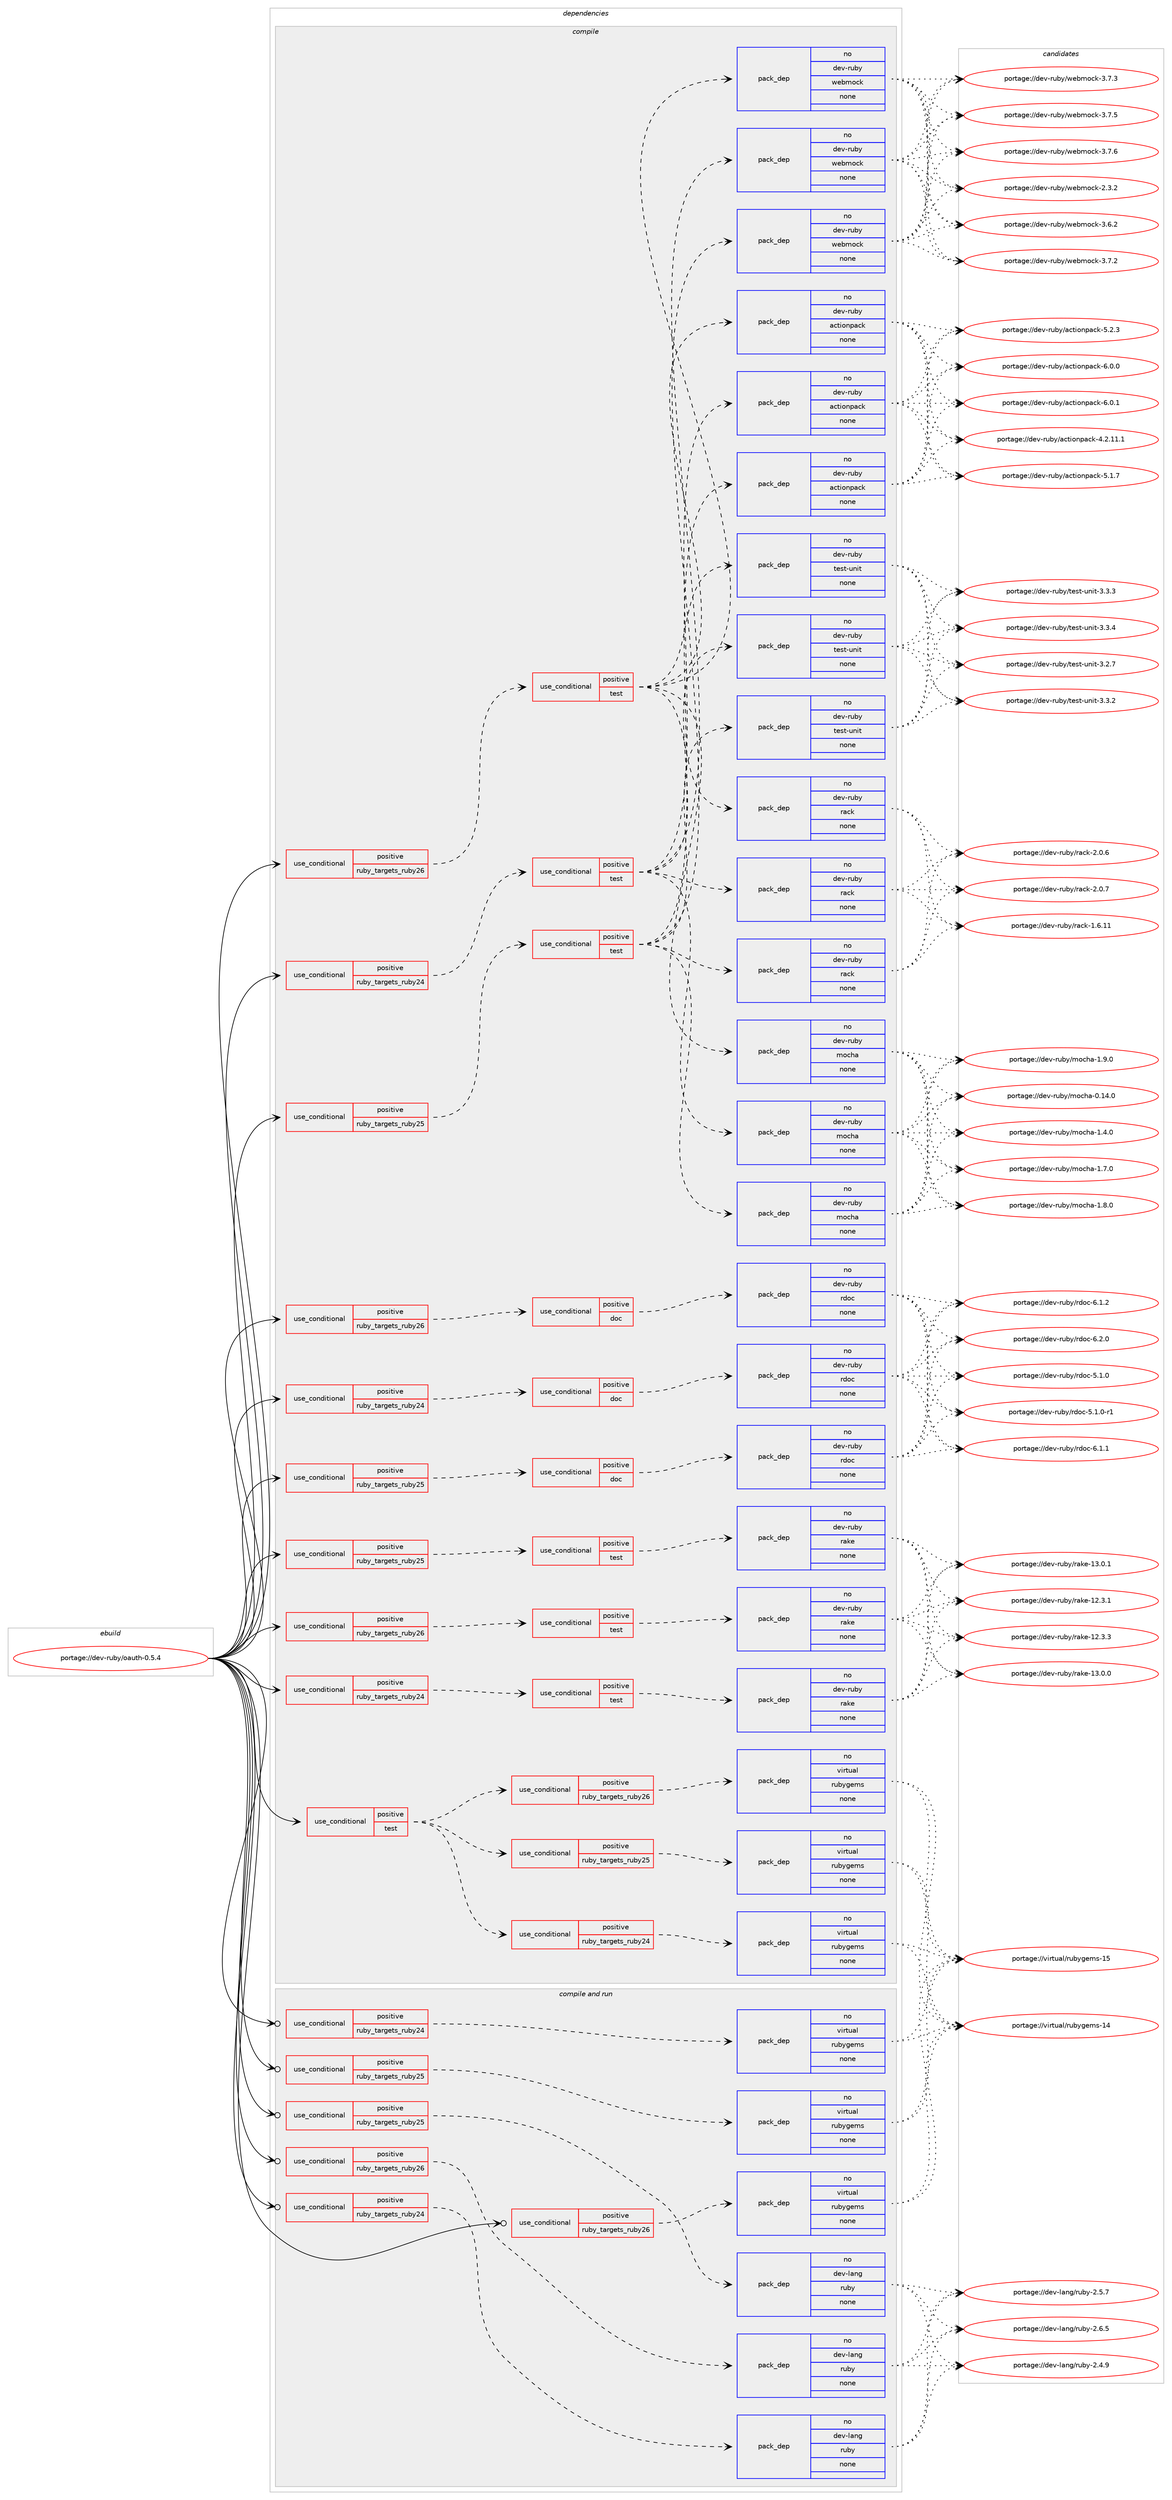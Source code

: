 digraph prolog {

# *************
# Graph options
# *************

newrank=true;
concentrate=true;
compound=true;
graph [rankdir=LR,fontname=Helvetica,fontsize=10,ranksep=1.5];#, ranksep=2.5, nodesep=0.2];
edge  [arrowhead=vee];
node  [fontname=Helvetica,fontsize=10];

# **********
# The ebuild
# **********

subgraph cluster_leftcol {
color=gray;
rank=same;
label=<<i>ebuild</i>>;
id [label="portage://dev-ruby/oauth-0.5.4", color=red, width=4, href="../dev-ruby/oauth-0.5.4.svg"];
}

# ****************
# The dependencies
# ****************

subgraph cluster_midcol {
color=gray;
label=<<i>dependencies</i>>;
subgraph cluster_compile {
fillcolor="#eeeeee";
style=filled;
label=<<i>compile</i>>;
subgraph cond57970 {
dependency232049 [label=<<TABLE BORDER="0" CELLBORDER="1" CELLSPACING="0" CELLPADDING="4"><TR><TD ROWSPAN="3" CELLPADDING="10">use_conditional</TD></TR><TR><TD>positive</TD></TR><TR><TD>ruby_targets_ruby24</TD></TR></TABLE>>, shape=none, color=red];
subgraph cond57971 {
dependency232050 [label=<<TABLE BORDER="0" CELLBORDER="1" CELLSPACING="0" CELLPADDING="4"><TR><TD ROWSPAN="3" CELLPADDING="10">use_conditional</TD></TR><TR><TD>positive</TD></TR><TR><TD>doc</TD></TR></TABLE>>, shape=none, color=red];
subgraph pack170543 {
dependency232051 [label=<<TABLE BORDER="0" CELLBORDER="1" CELLSPACING="0" CELLPADDING="4" WIDTH="220"><TR><TD ROWSPAN="6" CELLPADDING="30">pack_dep</TD></TR><TR><TD WIDTH="110">no</TD></TR><TR><TD>dev-ruby</TD></TR><TR><TD>rdoc</TD></TR><TR><TD>none</TD></TR><TR><TD></TD></TR></TABLE>>, shape=none, color=blue];
}
dependency232050:e -> dependency232051:w [weight=20,style="dashed",arrowhead="vee"];
}
dependency232049:e -> dependency232050:w [weight=20,style="dashed",arrowhead="vee"];
}
id:e -> dependency232049:w [weight=20,style="solid",arrowhead="vee"];
subgraph cond57972 {
dependency232052 [label=<<TABLE BORDER="0" CELLBORDER="1" CELLSPACING="0" CELLPADDING="4"><TR><TD ROWSPAN="3" CELLPADDING="10">use_conditional</TD></TR><TR><TD>positive</TD></TR><TR><TD>ruby_targets_ruby24</TD></TR></TABLE>>, shape=none, color=red];
subgraph cond57973 {
dependency232053 [label=<<TABLE BORDER="0" CELLBORDER="1" CELLSPACING="0" CELLPADDING="4"><TR><TD ROWSPAN="3" CELLPADDING="10">use_conditional</TD></TR><TR><TD>positive</TD></TR><TR><TD>test</TD></TR></TABLE>>, shape=none, color=red];
subgraph pack170544 {
dependency232054 [label=<<TABLE BORDER="0" CELLBORDER="1" CELLSPACING="0" CELLPADDING="4" WIDTH="220"><TR><TD ROWSPAN="6" CELLPADDING="30">pack_dep</TD></TR><TR><TD WIDTH="110">no</TD></TR><TR><TD>dev-ruby</TD></TR><TR><TD>rake</TD></TR><TR><TD>none</TD></TR><TR><TD></TD></TR></TABLE>>, shape=none, color=blue];
}
dependency232053:e -> dependency232054:w [weight=20,style="dashed",arrowhead="vee"];
}
dependency232052:e -> dependency232053:w [weight=20,style="dashed",arrowhead="vee"];
}
id:e -> dependency232052:w [weight=20,style="solid",arrowhead="vee"];
subgraph cond57974 {
dependency232055 [label=<<TABLE BORDER="0" CELLBORDER="1" CELLSPACING="0" CELLPADDING="4"><TR><TD ROWSPAN="3" CELLPADDING="10">use_conditional</TD></TR><TR><TD>positive</TD></TR><TR><TD>ruby_targets_ruby24</TD></TR></TABLE>>, shape=none, color=red];
subgraph cond57975 {
dependency232056 [label=<<TABLE BORDER="0" CELLBORDER="1" CELLSPACING="0" CELLPADDING="4"><TR><TD ROWSPAN="3" CELLPADDING="10">use_conditional</TD></TR><TR><TD>positive</TD></TR><TR><TD>test</TD></TR></TABLE>>, shape=none, color=red];
subgraph pack170545 {
dependency232057 [label=<<TABLE BORDER="0" CELLBORDER="1" CELLSPACING="0" CELLPADDING="4" WIDTH="220"><TR><TD ROWSPAN="6" CELLPADDING="30">pack_dep</TD></TR><TR><TD WIDTH="110">no</TD></TR><TR><TD>dev-ruby</TD></TR><TR><TD>test-unit</TD></TR><TR><TD>none</TD></TR><TR><TD></TD></TR></TABLE>>, shape=none, color=blue];
}
dependency232056:e -> dependency232057:w [weight=20,style="dashed",arrowhead="vee"];
subgraph pack170546 {
dependency232058 [label=<<TABLE BORDER="0" CELLBORDER="1" CELLSPACING="0" CELLPADDING="4" WIDTH="220"><TR><TD ROWSPAN="6" CELLPADDING="30">pack_dep</TD></TR><TR><TD WIDTH="110">no</TD></TR><TR><TD>dev-ruby</TD></TR><TR><TD>mocha</TD></TR><TR><TD>none</TD></TR><TR><TD></TD></TR></TABLE>>, shape=none, color=blue];
}
dependency232056:e -> dependency232058:w [weight=20,style="dashed",arrowhead="vee"];
subgraph pack170547 {
dependency232059 [label=<<TABLE BORDER="0" CELLBORDER="1" CELLSPACING="0" CELLPADDING="4" WIDTH="220"><TR><TD ROWSPAN="6" CELLPADDING="30">pack_dep</TD></TR><TR><TD WIDTH="110">no</TD></TR><TR><TD>dev-ruby</TD></TR><TR><TD>webmock</TD></TR><TR><TD>none</TD></TR><TR><TD></TD></TR></TABLE>>, shape=none, color=blue];
}
dependency232056:e -> dependency232059:w [weight=20,style="dashed",arrowhead="vee"];
subgraph pack170548 {
dependency232060 [label=<<TABLE BORDER="0" CELLBORDER="1" CELLSPACING="0" CELLPADDING="4" WIDTH="220"><TR><TD ROWSPAN="6" CELLPADDING="30">pack_dep</TD></TR><TR><TD WIDTH="110">no</TD></TR><TR><TD>dev-ruby</TD></TR><TR><TD>rack</TD></TR><TR><TD>none</TD></TR><TR><TD></TD></TR></TABLE>>, shape=none, color=blue];
}
dependency232056:e -> dependency232060:w [weight=20,style="dashed",arrowhead="vee"];
subgraph pack170549 {
dependency232061 [label=<<TABLE BORDER="0" CELLBORDER="1" CELLSPACING="0" CELLPADDING="4" WIDTH="220"><TR><TD ROWSPAN="6" CELLPADDING="30">pack_dep</TD></TR><TR><TD WIDTH="110">no</TD></TR><TR><TD>dev-ruby</TD></TR><TR><TD>actionpack</TD></TR><TR><TD>none</TD></TR><TR><TD></TD></TR></TABLE>>, shape=none, color=blue];
}
dependency232056:e -> dependency232061:w [weight=20,style="dashed",arrowhead="vee"];
}
dependency232055:e -> dependency232056:w [weight=20,style="dashed",arrowhead="vee"];
}
id:e -> dependency232055:w [weight=20,style="solid",arrowhead="vee"];
subgraph cond57976 {
dependency232062 [label=<<TABLE BORDER="0" CELLBORDER="1" CELLSPACING="0" CELLPADDING="4"><TR><TD ROWSPAN="3" CELLPADDING="10">use_conditional</TD></TR><TR><TD>positive</TD></TR><TR><TD>ruby_targets_ruby25</TD></TR></TABLE>>, shape=none, color=red];
subgraph cond57977 {
dependency232063 [label=<<TABLE BORDER="0" CELLBORDER="1" CELLSPACING="0" CELLPADDING="4"><TR><TD ROWSPAN="3" CELLPADDING="10">use_conditional</TD></TR><TR><TD>positive</TD></TR><TR><TD>doc</TD></TR></TABLE>>, shape=none, color=red];
subgraph pack170550 {
dependency232064 [label=<<TABLE BORDER="0" CELLBORDER="1" CELLSPACING="0" CELLPADDING="4" WIDTH="220"><TR><TD ROWSPAN="6" CELLPADDING="30">pack_dep</TD></TR><TR><TD WIDTH="110">no</TD></TR><TR><TD>dev-ruby</TD></TR><TR><TD>rdoc</TD></TR><TR><TD>none</TD></TR><TR><TD></TD></TR></TABLE>>, shape=none, color=blue];
}
dependency232063:e -> dependency232064:w [weight=20,style="dashed",arrowhead="vee"];
}
dependency232062:e -> dependency232063:w [weight=20,style="dashed",arrowhead="vee"];
}
id:e -> dependency232062:w [weight=20,style="solid",arrowhead="vee"];
subgraph cond57978 {
dependency232065 [label=<<TABLE BORDER="0" CELLBORDER="1" CELLSPACING="0" CELLPADDING="4"><TR><TD ROWSPAN="3" CELLPADDING="10">use_conditional</TD></TR><TR><TD>positive</TD></TR><TR><TD>ruby_targets_ruby25</TD></TR></TABLE>>, shape=none, color=red];
subgraph cond57979 {
dependency232066 [label=<<TABLE BORDER="0" CELLBORDER="1" CELLSPACING="0" CELLPADDING="4"><TR><TD ROWSPAN="3" CELLPADDING="10">use_conditional</TD></TR><TR><TD>positive</TD></TR><TR><TD>test</TD></TR></TABLE>>, shape=none, color=red];
subgraph pack170551 {
dependency232067 [label=<<TABLE BORDER="0" CELLBORDER="1" CELLSPACING="0" CELLPADDING="4" WIDTH="220"><TR><TD ROWSPAN="6" CELLPADDING="30">pack_dep</TD></TR><TR><TD WIDTH="110">no</TD></TR><TR><TD>dev-ruby</TD></TR><TR><TD>rake</TD></TR><TR><TD>none</TD></TR><TR><TD></TD></TR></TABLE>>, shape=none, color=blue];
}
dependency232066:e -> dependency232067:w [weight=20,style="dashed",arrowhead="vee"];
}
dependency232065:e -> dependency232066:w [weight=20,style="dashed",arrowhead="vee"];
}
id:e -> dependency232065:w [weight=20,style="solid",arrowhead="vee"];
subgraph cond57980 {
dependency232068 [label=<<TABLE BORDER="0" CELLBORDER="1" CELLSPACING="0" CELLPADDING="4"><TR><TD ROWSPAN="3" CELLPADDING="10">use_conditional</TD></TR><TR><TD>positive</TD></TR><TR><TD>ruby_targets_ruby25</TD></TR></TABLE>>, shape=none, color=red];
subgraph cond57981 {
dependency232069 [label=<<TABLE BORDER="0" CELLBORDER="1" CELLSPACING="0" CELLPADDING="4"><TR><TD ROWSPAN="3" CELLPADDING="10">use_conditional</TD></TR><TR><TD>positive</TD></TR><TR><TD>test</TD></TR></TABLE>>, shape=none, color=red];
subgraph pack170552 {
dependency232070 [label=<<TABLE BORDER="0" CELLBORDER="1" CELLSPACING="0" CELLPADDING="4" WIDTH="220"><TR><TD ROWSPAN="6" CELLPADDING="30">pack_dep</TD></TR><TR><TD WIDTH="110">no</TD></TR><TR><TD>dev-ruby</TD></TR><TR><TD>test-unit</TD></TR><TR><TD>none</TD></TR><TR><TD></TD></TR></TABLE>>, shape=none, color=blue];
}
dependency232069:e -> dependency232070:w [weight=20,style="dashed",arrowhead="vee"];
subgraph pack170553 {
dependency232071 [label=<<TABLE BORDER="0" CELLBORDER="1" CELLSPACING="0" CELLPADDING="4" WIDTH="220"><TR><TD ROWSPAN="6" CELLPADDING="30">pack_dep</TD></TR><TR><TD WIDTH="110">no</TD></TR><TR><TD>dev-ruby</TD></TR><TR><TD>mocha</TD></TR><TR><TD>none</TD></TR><TR><TD></TD></TR></TABLE>>, shape=none, color=blue];
}
dependency232069:e -> dependency232071:w [weight=20,style="dashed",arrowhead="vee"];
subgraph pack170554 {
dependency232072 [label=<<TABLE BORDER="0" CELLBORDER="1" CELLSPACING="0" CELLPADDING="4" WIDTH="220"><TR><TD ROWSPAN="6" CELLPADDING="30">pack_dep</TD></TR><TR><TD WIDTH="110">no</TD></TR><TR><TD>dev-ruby</TD></TR><TR><TD>webmock</TD></TR><TR><TD>none</TD></TR><TR><TD></TD></TR></TABLE>>, shape=none, color=blue];
}
dependency232069:e -> dependency232072:w [weight=20,style="dashed",arrowhead="vee"];
subgraph pack170555 {
dependency232073 [label=<<TABLE BORDER="0" CELLBORDER="1" CELLSPACING="0" CELLPADDING="4" WIDTH="220"><TR><TD ROWSPAN="6" CELLPADDING="30">pack_dep</TD></TR><TR><TD WIDTH="110">no</TD></TR><TR><TD>dev-ruby</TD></TR><TR><TD>rack</TD></TR><TR><TD>none</TD></TR><TR><TD></TD></TR></TABLE>>, shape=none, color=blue];
}
dependency232069:e -> dependency232073:w [weight=20,style="dashed",arrowhead="vee"];
subgraph pack170556 {
dependency232074 [label=<<TABLE BORDER="0" CELLBORDER="1" CELLSPACING="0" CELLPADDING="4" WIDTH="220"><TR><TD ROWSPAN="6" CELLPADDING="30">pack_dep</TD></TR><TR><TD WIDTH="110">no</TD></TR><TR><TD>dev-ruby</TD></TR><TR><TD>actionpack</TD></TR><TR><TD>none</TD></TR><TR><TD></TD></TR></TABLE>>, shape=none, color=blue];
}
dependency232069:e -> dependency232074:w [weight=20,style="dashed",arrowhead="vee"];
}
dependency232068:e -> dependency232069:w [weight=20,style="dashed",arrowhead="vee"];
}
id:e -> dependency232068:w [weight=20,style="solid",arrowhead="vee"];
subgraph cond57982 {
dependency232075 [label=<<TABLE BORDER="0" CELLBORDER="1" CELLSPACING="0" CELLPADDING="4"><TR><TD ROWSPAN="3" CELLPADDING="10">use_conditional</TD></TR><TR><TD>positive</TD></TR><TR><TD>ruby_targets_ruby26</TD></TR></TABLE>>, shape=none, color=red];
subgraph cond57983 {
dependency232076 [label=<<TABLE BORDER="0" CELLBORDER="1" CELLSPACING="0" CELLPADDING="4"><TR><TD ROWSPAN="3" CELLPADDING="10">use_conditional</TD></TR><TR><TD>positive</TD></TR><TR><TD>doc</TD></TR></TABLE>>, shape=none, color=red];
subgraph pack170557 {
dependency232077 [label=<<TABLE BORDER="0" CELLBORDER="1" CELLSPACING="0" CELLPADDING="4" WIDTH="220"><TR><TD ROWSPAN="6" CELLPADDING="30">pack_dep</TD></TR><TR><TD WIDTH="110">no</TD></TR><TR><TD>dev-ruby</TD></TR><TR><TD>rdoc</TD></TR><TR><TD>none</TD></TR><TR><TD></TD></TR></TABLE>>, shape=none, color=blue];
}
dependency232076:e -> dependency232077:w [weight=20,style="dashed",arrowhead="vee"];
}
dependency232075:e -> dependency232076:w [weight=20,style="dashed",arrowhead="vee"];
}
id:e -> dependency232075:w [weight=20,style="solid",arrowhead="vee"];
subgraph cond57984 {
dependency232078 [label=<<TABLE BORDER="0" CELLBORDER="1" CELLSPACING="0" CELLPADDING="4"><TR><TD ROWSPAN="3" CELLPADDING="10">use_conditional</TD></TR><TR><TD>positive</TD></TR><TR><TD>ruby_targets_ruby26</TD></TR></TABLE>>, shape=none, color=red];
subgraph cond57985 {
dependency232079 [label=<<TABLE BORDER="0" CELLBORDER="1" CELLSPACING="0" CELLPADDING="4"><TR><TD ROWSPAN="3" CELLPADDING="10">use_conditional</TD></TR><TR><TD>positive</TD></TR><TR><TD>test</TD></TR></TABLE>>, shape=none, color=red];
subgraph pack170558 {
dependency232080 [label=<<TABLE BORDER="0" CELLBORDER="1" CELLSPACING="0" CELLPADDING="4" WIDTH="220"><TR><TD ROWSPAN="6" CELLPADDING="30">pack_dep</TD></TR><TR><TD WIDTH="110">no</TD></TR><TR><TD>dev-ruby</TD></TR><TR><TD>rake</TD></TR><TR><TD>none</TD></TR><TR><TD></TD></TR></TABLE>>, shape=none, color=blue];
}
dependency232079:e -> dependency232080:w [weight=20,style="dashed",arrowhead="vee"];
}
dependency232078:e -> dependency232079:w [weight=20,style="dashed",arrowhead="vee"];
}
id:e -> dependency232078:w [weight=20,style="solid",arrowhead="vee"];
subgraph cond57986 {
dependency232081 [label=<<TABLE BORDER="0" CELLBORDER="1" CELLSPACING="0" CELLPADDING="4"><TR><TD ROWSPAN="3" CELLPADDING="10">use_conditional</TD></TR><TR><TD>positive</TD></TR><TR><TD>ruby_targets_ruby26</TD></TR></TABLE>>, shape=none, color=red];
subgraph cond57987 {
dependency232082 [label=<<TABLE BORDER="0" CELLBORDER="1" CELLSPACING="0" CELLPADDING="4"><TR><TD ROWSPAN="3" CELLPADDING="10">use_conditional</TD></TR><TR><TD>positive</TD></TR><TR><TD>test</TD></TR></TABLE>>, shape=none, color=red];
subgraph pack170559 {
dependency232083 [label=<<TABLE BORDER="0" CELLBORDER="1" CELLSPACING="0" CELLPADDING="4" WIDTH="220"><TR><TD ROWSPAN="6" CELLPADDING="30">pack_dep</TD></TR><TR><TD WIDTH="110">no</TD></TR><TR><TD>dev-ruby</TD></TR><TR><TD>test-unit</TD></TR><TR><TD>none</TD></TR><TR><TD></TD></TR></TABLE>>, shape=none, color=blue];
}
dependency232082:e -> dependency232083:w [weight=20,style="dashed",arrowhead="vee"];
subgraph pack170560 {
dependency232084 [label=<<TABLE BORDER="0" CELLBORDER="1" CELLSPACING="0" CELLPADDING="4" WIDTH="220"><TR><TD ROWSPAN="6" CELLPADDING="30">pack_dep</TD></TR><TR><TD WIDTH="110">no</TD></TR><TR><TD>dev-ruby</TD></TR><TR><TD>mocha</TD></TR><TR><TD>none</TD></TR><TR><TD></TD></TR></TABLE>>, shape=none, color=blue];
}
dependency232082:e -> dependency232084:w [weight=20,style="dashed",arrowhead="vee"];
subgraph pack170561 {
dependency232085 [label=<<TABLE BORDER="0" CELLBORDER="1" CELLSPACING="0" CELLPADDING="4" WIDTH="220"><TR><TD ROWSPAN="6" CELLPADDING="30">pack_dep</TD></TR><TR><TD WIDTH="110">no</TD></TR><TR><TD>dev-ruby</TD></TR><TR><TD>webmock</TD></TR><TR><TD>none</TD></TR><TR><TD></TD></TR></TABLE>>, shape=none, color=blue];
}
dependency232082:e -> dependency232085:w [weight=20,style="dashed",arrowhead="vee"];
subgraph pack170562 {
dependency232086 [label=<<TABLE BORDER="0" CELLBORDER="1" CELLSPACING="0" CELLPADDING="4" WIDTH="220"><TR><TD ROWSPAN="6" CELLPADDING="30">pack_dep</TD></TR><TR><TD WIDTH="110">no</TD></TR><TR><TD>dev-ruby</TD></TR><TR><TD>rack</TD></TR><TR><TD>none</TD></TR><TR><TD></TD></TR></TABLE>>, shape=none, color=blue];
}
dependency232082:e -> dependency232086:w [weight=20,style="dashed",arrowhead="vee"];
subgraph pack170563 {
dependency232087 [label=<<TABLE BORDER="0" CELLBORDER="1" CELLSPACING="0" CELLPADDING="4" WIDTH="220"><TR><TD ROWSPAN="6" CELLPADDING="30">pack_dep</TD></TR><TR><TD WIDTH="110">no</TD></TR><TR><TD>dev-ruby</TD></TR><TR><TD>actionpack</TD></TR><TR><TD>none</TD></TR><TR><TD></TD></TR></TABLE>>, shape=none, color=blue];
}
dependency232082:e -> dependency232087:w [weight=20,style="dashed",arrowhead="vee"];
}
dependency232081:e -> dependency232082:w [weight=20,style="dashed",arrowhead="vee"];
}
id:e -> dependency232081:w [weight=20,style="solid",arrowhead="vee"];
subgraph cond57988 {
dependency232088 [label=<<TABLE BORDER="0" CELLBORDER="1" CELLSPACING="0" CELLPADDING="4"><TR><TD ROWSPAN="3" CELLPADDING="10">use_conditional</TD></TR><TR><TD>positive</TD></TR><TR><TD>test</TD></TR></TABLE>>, shape=none, color=red];
subgraph cond57989 {
dependency232089 [label=<<TABLE BORDER="0" CELLBORDER="1" CELLSPACING="0" CELLPADDING="4"><TR><TD ROWSPAN="3" CELLPADDING="10">use_conditional</TD></TR><TR><TD>positive</TD></TR><TR><TD>ruby_targets_ruby24</TD></TR></TABLE>>, shape=none, color=red];
subgraph pack170564 {
dependency232090 [label=<<TABLE BORDER="0" CELLBORDER="1" CELLSPACING="0" CELLPADDING="4" WIDTH="220"><TR><TD ROWSPAN="6" CELLPADDING="30">pack_dep</TD></TR><TR><TD WIDTH="110">no</TD></TR><TR><TD>virtual</TD></TR><TR><TD>rubygems</TD></TR><TR><TD>none</TD></TR><TR><TD></TD></TR></TABLE>>, shape=none, color=blue];
}
dependency232089:e -> dependency232090:w [weight=20,style="dashed",arrowhead="vee"];
}
dependency232088:e -> dependency232089:w [weight=20,style="dashed",arrowhead="vee"];
subgraph cond57990 {
dependency232091 [label=<<TABLE BORDER="0" CELLBORDER="1" CELLSPACING="0" CELLPADDING="4"><TR><TD ROWSPAN="3" CELLPADDING="10">use_conditional</TD></TR><TR><TD>positive</TD></TR><TR><TD>ruby_targets_ruby25</TD></TR></TABLE>>, shape=none, color=red];
subgraph pack170565 {
dependency232092 [label=<<TABLE BORDER="0" CELLBORDER="1" CELLSPACING="0" CELLPADDING="4" WIDTH="220"><TR><TD ROWSPAN="6" CELLPADDING="30">pack_dep</TD></TR><TR><TD WIDTH="110">no</TD></TR><TR><TD>virtual</TD></TR><TR><TD>rubygems</TD></TR><TR><TD>none</TD></TR><TR><TD></TD></TR></TABLE>>, shape=none, color=blue];
}
dependency232091:e -> dependency232092:w [weight=20,style="dashed",arrowhead="vee"];
}
dependency232088:e -> dependency232091:w [weight=20,style="dashed",arrowhead="vee"];
subgraph cond57991 {
dependency232093 [label=<<TABLE BORDER="0" CELLBORDER="1" CELLSPACING="0" CELLPADDING="4"><TR><TD ROWSPAN="3" CELLPADDING="10">use_conditional</TD></TR><TR><TD>positive</TD></TR><TR><TD>ruby_targets_ruby26</TD></TR></TABLE>>, shape=none, color=red];
subgraph pack170566 {
dependency232094 [label=<<TABLE BORDER="0" CELLBORDER="1" CELLSPACING="0" CELLPADDING="4" WIDTH="220"><TR><TD ROWSPAN="6" CELLPADDING="30">pack_dep</TD></TR><TR><TD WIDTH="110">no</TD></TR><TR><TD>virtual</TD></TR><TR><TD>rubygems</TD></TR><TR><TD>none</TD></TR><TR><TD></TD></TR></TABLE>>, shape=none, color=blue];
}
dependency232093:e -> dependency232094:w [weight=20,style="dashed",arrowhead="vee"];
}
dependency232088:e -> dependency232093:w [weight=20,style="dashed",arrowhead="vee"];
}
id:e -> dependency232088:w [weight=20,style="solid",arrowhead="vee"];
}
subgraph cluster_compileandrun {
fillcolor="#eeeeee";
style=filled;
label=<<i>compile and run</i>>;
subgraph cond57992 {
dependency232095 [label=<<TABLE BORDER="0" CELLBORDER="1" CELLSPACING="0" CELLPADDING="4"><TR><TD ROWSPAN="3" CELLPADDING="10">use_conditional</TD></TR><TR><TD>positive</TD></TR><TR><TD>ruby_targets_ruby24</TD></TR></TABLE>>, shape=none, color=red];
subgraph pack170567 {
dependency232096 [label=<<TABLE BORDER="0" CELLBORDER="1" CELLSPACING="0" CELLPADDING="4" WIDTH="220"><TR><TD ROWSPAN="6" CELLPADDING="30">pack_dep</TD></TR><TR><TD WIDTH="110">no</TD></TR><TR><TD>dev-lang</TD></TR><TR><TD>ruby</TD></TR><TR><TD>none</TD></TR><TR><TD></TD></TR></TABLE>>, shape=none, color=blue];
}
dependency232095:e -> dependency232096:w [weight=20,style="dashed",arrowhead="vee"];
}
id:e -> dependency232095:w [weight=20,style="solid",arrowhead="odotvee"];
subgraph cond57993 {
dependency232097 [label=<<TABLE BORDER="0" CELLBORDER="1" CELLSPACING="0" CELLPADDING="4"><TR><TD ROWSPAN="3" CELLPADDING="10">use_conditional</TD></TR><TR><TD>positive</TD></TR><TR><TD>ruby_targets_ruby24</TD></TR></TABLE>>, shape=none, color=red];
subgraph pack170568 {
dependency232098 [label=<<TABLE BORDER="0" CELLBORDER="1" CELLSPACING="0" CELLPADDING="4" WIDTH="220"><TR><TD ROWSPAN="6" CELLPADDING="30">pack_dep</TD></TR><TR><TD WIDTH="110">no</TD></TR><TR><TD>virtual</TD></TR><TR><TD>rubygems</TD></TR><TR><TD>none</TD></TR><TR><TD></TD></TR></TABLE>>, shape=none, color=blue];
}
dependency232097:e -> dependency232098:w [weight=20,style="dashed",arrowhead="vee"];
}
id:e -> dependency232097:w [weight=20,style="solid",arrowhead="odotvee"];
subgraph cond57994 {
dependency232099 [label=<<TABLE BORDER="0" CELLBORDER="1" CELLSPACING="0" CELLPADDING="4"><TR><TD ROWSPAN="3" CELLPADDING="10">use_conditional</TD></TR><TR><TD>positive</TD></TR><TR><TD>ruby_targets_ruby25</TD></TR></TABLE>>, shape=none, color=red];
subgraph pack170569 {
dependency232100 [label=<<TABLE BORDER="0" CELLBORDER="1" CELLSPACING="0" CELLPADDING="4" WIDTH="220"><TR><TD ROWSPAN="6" CELLPADDING="30">pack_dep</TD></TR><TR><TD WIDTH="110">no</TD></TR><TR><TD>dev-lang</TD></TR><TR><TD>ruby</TD></TR><TR><TD>none</TD></TR><TR><TD></TD></TR></TABLE>>, shape=none, color=blue];
}
dependency232099:e -> dependency232100:w [weight=20,style="dashed",arrowhead="vee"];
}
id:e -> dependency232099:w [weight=20,style="solid",arrowhead="odotvee"];
subgraph cond57995 {
dependency232101 [label=<<TABLE BORDER="0" CELLBORDER="1" CELLSPACING="0" CELLPADDING="4"><TR><TD ROWSPAN="3" CELLPADDING="10">use_conditional</TD></TR><TR><TD>positive</TD></TR><TR><TD>ruby_targets_ruby25</TD></TR></TABLE>>, shape=none, color=red];
subgraph pack170570 {
dependency232102 [label=<<TABLE BORDER="0" CELLBORDER="1" CELLSPACING="0" CELLPADDING="4" WIDTH="220"><TR><TD ROWSPAN="6" CELLPADDING="30">pack_dep</TD></TR><TR><TD WIDTH="110">no</TD></TR><TR><TD>virtual</TD></TR><TR><TD>rubygems</TD></TR><TR><TD>none</TD></TR><TR><TD></TD></TR></TABLE>>, shape=none, color=blue];
}
dependency232101:e -> dependency232102:w [weight=20,style="dashed",arrowhead="vee"];
}
id:e -> dependency232101:w [weight=20,style="solid",arrowhead="odotvee"];
subgraph cond57996 {
dependency232103 [label=<<TABLE BORDER="0" CELLBORDER="1" CELLSPACING="0" CELLPADDING="4"><TR><TD ROWSPAN="3" CELLPADDING="10">use_conditional</TD></TR><TR><TD>positive</TD></TR><TR><TD>ruby_targets_ruby26</TD></TR></TABLE>>, shape=none, color=red];
subgraph pack170571 {
dependency232104 [label=<<TABLE BORDER="0" CELLBORDER="1" CELLSPACING="0" CELLPADDING="4" WIDTH="220"><TR><TD ROWSPAN="6" CELLPADDING="30">pack_dep</TD></TR><TR><TD WIDTH="110">no</TD></TR><TR><TD>dev-lang</TD></TR><TR><TD>ruby</TD></TR><TR><TD>none</TD></TR><TR><TD></TD></TR></TABLE>>, shape=none, color=blue];
}
dependency232103:e -> dependency232104:w [weight=20,style="dashed",arrowhead="vee"];
}
id:e -> dependency232103:w [weight=20,style="solid",arrowhead="odotvee"];
subgraph cond57997 {
dependency232105 [label=<<TABLE BORDER="0" CELLBORDER="1" CELLSPACING="0" CELLPADDING="4"><TR><TD ROWSPAN="3" CELLPADDING="10">use_conditional</TD></TR><TR><TD>positive</TD></TR><TR><TD>ruby_targets_ruby26</TD></TR></TABLE>>, shape=none, color=red];
subgraph pack170572 {
dependency232106 [label=<<TABLE BORDER="0" CELLBORDER="1" CELLSPACING="0" CELLPADDING="4" WIDTH="220"><TR><TD ROWSPAN="6" CELLPADDING="30">pack_dep</TD></TR><TR><TD WIDTH="110">no</TD></TR><TR><TD>virtual</TD></TR><TR><TD>rubygems</TD></TR><TR><TD>none</TD></TR><TR><TD></TD></TR></TABLE>>, shape=none, color=blue];
}
dependency232105:e -> dependency232106:w [weight=20,style="dashed",arrowhead="vee"];
}
id:e -> dependency232105:w [weight=20,style="solid",arrowhead="odotvee"];
}
subgraph cluster_run {
fillcolor="#eeeeee";
style=filled;
label=<<i>run</i>>;
}
}

# **************
# The candidates
# **************

subgraph cluster_choices {
rank=same;
color=gray;
label=<<i>candidates</i>>;

subgraph choice170543 {
color=black;
nodesep=1;
choiceportage10010111845114117981214711410011199455346494648 [label="portage://dev-ruby/rdoc-5.1.0", color=red, width=4,href="../dev-ruby/rdoc-5.1.0.svg"];
choiceportage100101118451141179812147114100111994553464946484511449 [label="portage://dev-ruby/rdoc-5.1.0-r1", color=red, width=4,href="../dev-ruby/rdoc-5.1.0-r1.svg"];
choiceportage10010111845114117981214711410011199455446494649 [label="portage://dev-ruby/rdoc-6.1.1", color=red, width=4,href="../dev-ruby/rdoc-6.1.1.svg"];
choiceportage10010111845114117981214711410011199455446494650 [label="portage://dev-ruby/rdoc-6.1.2", color=red, width=4,href="../dev-ruby/rdoc-6.1.2.svg"];
choiceportage10010111845114117981214711410011199455446504648 [label="portage://dev-ruby/rdoc-6.2.0", color=red, width=4,href="../dev-ruby/rdoc-6.2.0.svg"];
dependency232051:e -> choiceportage10010111845114117981214711410011199455346494648:w [style=dotted,weight="100"];
dependency232051:e -> choiceportage100101118451141179812147114100111994553464946484511449:w [style=dotted,weight="100"];
dependency232051:e -> choiceportage10010111845114117981214711410011199455446494649:w [style=dotted,weight="100"];
dependency232051:e -> choiceportage10010111845114117981214711410011199455446494650:w [style=dotted,weight="100"];
dependency232051:e -> choiceportage10010111845114117981214711410011199455446504648:w [style=dotted,weight="100"];
}
subgraph choice170544 {
color=black;
nodesep=1;
choiceportage1001011184511411798121471149710710145495046514649 [label="portage://dev-ruby/rake-12.3.1", color=red, width=4,href="../dev-ruby/rake-12.3.1.svg"];
choiceportage1001011184511411798121471149710710145495046514651 [label="portage://dev-ruby/rake-12.3.3", color=red, width=4,href="../dev-ruby/rake-12.3.3.svg"];
choiceportage1001011184511411798121471149710710145495146484648 [label="portage://dev-ruby/rake-13.0.0", color=red, width=4,href="../dev-ruby/rake-13.0.0.svg"];
choiceportage1001011184511411798121471149710710145495146484649 [label="portage://dev-ruby/rake-13.0.1", color=red, width=4,href="../dev-ruby/rake-13.0.1.svg"];
dependency232054:e -> choiceportage1001011184511411798121471149710710145495046514649:w [style=dotted,weight="100"];
dependency232054:e -> choiceportage1001011184511411798121471149710710145495046514651:w [style=dotted,weight="100"];
dependency232054:e -> choiceportage1001011184511411798121471149710710145495146484648:w [style=dotted,weight="100"];
dependency232054:e -> choiceportage1001011184511411798121471149710710145495146484649:w [style=dotted,weight="100"];
}
subgraph choice170545 {
color=black;
nodesep=1;
choiceportage10010111845114117981214711610111511645117110105116455146504655 [label="portage://dev-ruby/test-unit-3.2.7", color=red, width=4,href="../dev-ruby/test-unit-3.2.7.svg"];
choiceportage10010111845114117981214711610111511645117110105116455146514650 [label="portage://dev-ruby/test-unit-3.3.2", color=red, width=4,href="../dev-ruby/test-unit-3.3.2.svg"];
choiceportage10010111845114117981214711610111511645117110105116455146514651 [label="portage://dev-ruby/test-unit-3.3.3", color=red, width=4,href="../dev-ruby/test-unit-3.3.3.svg"];
choiceportage10010111845114117981214711610111511645117110105116455146514652 [label="portage://dev-ruby/test-unit-3.3.4", color=red, width=4,href="../dev-ruby/test-unit-3.3.4.svg"];
dependency232057:e -> choiceportage10010111845114117981214711610111511645117110105116455146504655:w [style=dotted,weight="100"];
dependency232057:e -> choiceportage10010111845114117981214711610111511645117110105116455146514650:w [style=dotted,weight="100"];
dependency232057:e -> choiceportage10010111845114117981214711610111511645117110105116455146514651:w [style=dotted,weight="100"];
dependency232057:e -> choiceportage10010111845114117981214711610111511645117110105116455146514652:w [style=dotted,weight="100"];
}
subgraph choice170546 {
color=black;
nodesep=1;
choiceportage100101118451141179812147109111991049745484649524648 [label="portage://dev-ruby/mocha-0.14.0", color=red, width=4,href="../dev-ruby/mocha-0.14.0.svg"];
choiceportage1001011184511411798121471091119910497454946524648 [label="portage://dev-ruby/mocha-1.4.0", color=red, width=4,href="../dev-ruby/mocha-1.4.0.svg"];
choiceportage1001011184511411798121471091119910497454946554648 [label="portage://dev-ruby/mocha-1.7.0", color=red, width=4,href="../dev-ruby/mocha-1.7.0.svg"];
choiceportage1001011184511411798121471091119910497454946564648 [label="portage://dev-ruby/mocha-1.8.0", color=red, width=4,href="../dev-ruby/mocha-1.8.0.svg"];
choiceportage1001011184511411798121471091119910497454946574648 [label="portage://dev-ruby/mocha-1.9.0", color=red, width=4,href="../dev-ruby/mocha-1.9.0.svg"];
dependency232058:e -> choiceportage100101118451141179812147109111991049745484649524648:w [style=dotted,weight="100"];
dependency232058:e -> choiceportage1001011184511411798121471091119910497454946524648:w [style=dotted,weight="100"];
dependency232058:e -> choiceportage1001011184511411798121471091119910497454946554648:w [style=dotted,weight="100"];
dependency232058:e -> choiceportage1001011184511411798121471091119910497454946564648:w [style=dotted,weight="100"];
dependency232058:e -> choiceportage1001011184511411798121471091119910497454946574648:w [style=dotted,weight="100"];
}
subgraph choice170547 {
color=black;
nodesep=1;
choiceportage1001011184511411798121471191019810911199107455046514650 [label="portage://dev-ruby/webmock-2.3.2", color=red, width=4,href="../dev-ruby/webmock-2.3.2.svg"];
choiceportage1001011184511411798121471191019810911199107455146544650 [label="portage://dev-ruby/webmock-3.6.2", color=red, width=4,href="../dev-ruby/webmock-3.6.2.svg"];
choiceportage1001011184511411798121471191019810911199107455146554650 [label="portage://dev-ruby/webmock-3.7.2", color=red, width=4,href="../dev-ruby/webmock-3.7.2.svg"];
choiceportage1001011184511411798121471191019810911199107455146554651 [label="portage://dev-ruby/webmock-3.7.3", color=red, width=4,href="../dev-ruby/webmock-3.7.3.svg"];
choiceportage1001011184511411798121471191019810911199107455146554653 [label="portage://dev-ruby/webmock-3.7.5", color=red, width=4,href="../dev-ruby/webmock-3.7.5.svg"];
choiceportage1001011184511411798121471191019810911199107455146554654 [label="portage://dev-ruby/webmock-3.7.6", color=red, width=4,href="../dev-ruby/webmock-3.7.6.svg"];
dependency232059:e -> choiceportage1001011184511411798121471191019810911199107455046514650:w [style=dotted,weight="100"];
dependency232059:e -> choiceportage1001011184511411798121471191019810911199107455146544650:w [style=dotted,weight="100"];
dependency232059:e -> choiceportage1001011184511411798121471191019810911199107455146554650:w [style=dotted,weight="100"];
dependency232059:e -> choiceportage1001011184511411798121471191019810911199107455146554651:w [style=dotted,weight="100"];
dependency232059:e -> choiceportage1001011184511411798121471191019810911199107455146554653:w [style=dotted,weight="100"];
dependency232059:e -> choiceportage1001011184511411798121471191019810911199107455146554654:w [style=dotted,weight="100"];
}
subgraph choice170548 {
color=black;
nodesep=1;
choiceportage100101118451141179812147114979910745494654464949 [label="portage://dev-ruby/rack-1.6.11", color=red, width=4,href="../dev-ruby/rack-1.6.11.svg"];
choiceportage1001011184511411798121471149799107455046484654 [label="portage://dev-ruby/rack-2.0.6", color=red, width=4,href="../dev-ruby/rack-2.0.6.svg"];
choiceportage1001011184511411798121471149799107455046484655 [label="portage://dev-ruby/rack-2.0.7", color=red, width=4,href="../dev-ruby/rack-2.0.7.svg"];
dependency232060:e -> choiceportage100101118451141179812147114979910745494654464949:w [style=dotted,weight="100"];
dependency232060:e -> choiceportage1001011184511411798121471149799107455046484654:w [style=dotted,weight="100"];
dependency232060:e -> choiceportage1001011184511411798121471149799107455046484655:w [style=dotted,weight="100"];
}
subgraph choice170549 {
color=black;
nodesep=1;
choiceportage10010111845114117981214797991161051111101129799107455246504649494649 [label="portage://dev-ruby/actionpack-4.2.11.1", color=red, width=4,href="../dev-ruby/actionpack-4.2.11.1.svg"];
choiceportage10010111845114117981214797991161051111101129799107455346494655 [label="portage://dev-ruby/actionpack-5.1.7", color=red, width=4,href="../dev-ruby/actionpack-5.1.7.svg"];
choiceportage10010111845114117981214797991161051111101129799107455346504651 [label="portage://dev-ruby/actionpack-5.2.3", color=red, width=4,href="../dev-ruby/actionpack-5.2.3.svg"];
choiceportage10010111845114117981214797991161051111101129799107455446484648 [label="portage://dev-ruby/actionpack-6.0.0", color=red, width=4,href="../dev-ruby/actionpack-6.0.0.svg"];
choiceportage10010111845114117981214797991161051111101129799107455446484649 [label="portage://dev-ruby/actionpack-6.0.1", color=red, width=4,href="../dev-ruby/actionpack-6.0.1.svg"];
dependency232061:e -> choiceportage10010111845114117981214797991161051111101129799107455246504649494649:w [style=dotted,weight="100"];
dependency232061:e -> choiceportage10010111845114117981214797991161051111101129799107455346494655:w [style=dotted,weight="100"];
dependency232061:e -> choiceportage10010111845114117981214797991161051111101129799107455346504651:w [style=dotted,weight="100"];
dependency232061:e -> choiceportage10010111845114117981214797991161051111101129799107455446484648:w [style=dotted,weight="100"];
dependency232061:e -> choiceportage10010111845114117981214797991161051111101129799107455446484649:w [style=dotted,weight="100"];
}
subgraph choice170550 {
color=black;
nodesep=1;
choiceportage10010111845114117981214711410011199455346494648 [label="portage://dev-ruby/rdoc-5.1.0", color=red, width=4,href="../dev-ruby/rdoc-5.1.0.svg"];
choiceportage100101118451141179812147114100111994553464946484511449 [label="portage://dev-ruby/rdoc-5.1.0-r1", color=red, width=4,href="../dev-ruby/rdoc-5.1.0-r1.svg"];
choiceportage10010111845114117981214711410011199455446494649 [label="portage://dev-ruby/rdoc-6.1.1", color=red, width=4,href="../dev-ruby/rdoc-6.1.1.svg"];
choiceportage10010111845114117981214711410011199455446494650 [label="portage://dev-ruby/rdoc-6.1.2", color=red, width=4,href="../dev-ruby/rdoc-6.1.2.svg"];
choiceportage10010111845114117981214711410011199455446504648 [label="portage://dev-ruby/rdoc-6.2.0", color=red, width=4,href="../dev-ruby/rdoc-6.2.0.svg"];
dependency232064:e -> choiceportage10010111845114117981214711410011199455346494648:w [style=dotted,weight="100"];
dependency232064:e -> choiceportage100101118451141179812147114100111994553464946484511449:w [style=dotted,weight="100"];
dependency232064:e -> choiceportage10010111845114117981214711410011199455446494649:w [style=dotted,weight="100"];
dependency232064:e -> choiceportage10010111845114117981214711410011199455446494650:w [style=dotted,weight="100"];
dependency232064:e -> choiceportage10010111845114117981214711410011199455446504648:w [style=dotted,weight="100"];
}
subgraph choice170551 {
color=black;
nodesep=1;
choiceportage1001011184511411798121471149710710145495046514649 [label="portage://dev-ruby/rake-12.3.1", color=red, width=4,href="../dev-ruby/rake-12.3.1.svg"];
choiceportage1001011184511411798121471149710710145495046514651 [label="portage://dev-ruby/rake-12.3.3", color=red, width=4,href="../dev-ruby/rake-12.3.3.svg"];
choiceportage1001011184511411798121471149710710145495146484648 [label="portage://dev-ruby/rake-13.0.0", color=red, width=4,href="../dev-ruby/rake-13.0.0.svg"];
choiceportage1001011184511411798121471149710710145495146484649 [label="portage://dev-ruby/rake-13.0.1", color=red, width=4,href="../dev-ruby/rake-13.0.1.svg"];
dependency232067:e -> choiceportage1001011184511411798121471149710710145495046514649:w [style=dotted,weight="100"];
dependency232067:e -> choiceportage1001011184511411798121471149710710145495046514651:w [style=dotted,weight="100"];
dependency232067:e -> choiceportage1001011184511411798121471149710710145495146484648:w [style=dotted,weight="100"];
dependency232067:e -> choiceportage1001011184511411798121471149710710145495146484649:w [style=dotted,weight="100"];
}
subgraph choice170552 {
color=black;
nodesep=1;
choiceportage10010111845114117981214711610111511645117110105116455146504655 [label="portage://dev-ruby/test-unit-3.2.7", color=red, width=4,href="../dev-ruby/test-unit-3.2.7.svg"];
choiceportage10010111845114117981214711610111511645117110105116455146514650 [label="portage://dev-ruby/test-unit-3.3.2", color=red, width=4,href="../dev-ruby/test-unit-3.3.2.svg"];
choiceportage10010111845114117981214711610111511645117110105116455146514651 [label="portage://dev-ruby/test-unit-3.3.3", color=red, width=4,href="../dev-ruby/test-unit-3.3.3.svg"];
choiceportage10010111845114117981214711610111511645117110105116455146514652 [label="portage://dev-ruby/test-unit-3.3.4", color=red, width=4,href="../dev-ruby/test-unit-3.3.4.svg"];
dependency232070:e -> choiceportage10010111845114117981214711610111511645117110105116455146504655:w [style=dotted,weight="100"];
dependency232070:e -> choiceportage10010111845114117981214711610111511645117110105116455146514650:w [style=dotted,weight="100"];
dependency232070:e -> choiceportage10010111845114117981214711610111511645117110105116455146514651:w [style=dotted,weight="100"];
dependency232070:e -> choiceportage10010111845114117981214711610111511645117110105116455146514652:w [style=dotted,weight="100"];
}
subgraph choice170553 {
color=black;
nodesep=1;
choiceportage100101118451141179812147109111991049745484649524648 [label="portage://dev-ruby/mocha-0.14.0", color=red, width=4,href="../dev-ruby/mocha-0.14.0.svg"];
choiceportage1001011184511411798121471091119910497454946524648 [label="portage://dev-ruby/mocha-1.4.0", color=red, width=4,href="../dev-ruby/mocha-1.4.0.svg"];
choiceportage1001011184511411798121471091119910497454946554648 [label="portage://dev-ruby/mocha-1.7.0", color=red, width=4,href="../dev-ruby/mocha-1.7.0.svg"];
choiceportage1001011184511411798121471091119910497454946564648 [label="portage://dev-ruby/mocha-1.8.0", color=red, width=4,href="../dev-ruby/mocha-1.8.0.svg"];
choiceportage1001011184511411798121471091119910497454946574648 [label="portage://dev-ruby/mocha-1.9.0", color=red, width=4,href="../dev-ruby/mocha-1.9.0.svg"];
dependency232071:e -> choiceportage100101118451141179812147109111991049745484649524648:w [style=dotted,weight="100"];
dependency232071:e -> choiceportage1001011184511411798121471091119910497454946524648:w [style=dotted,weight="100"];
dependency232071:e -> choiceportage1001011184511411798121471091119910497454946554648:w [style=dotted,weight="100"];
dependency232071:e -> choiceportage1001011184511411798121471091119910497454946564648:w [style=dotted,weight="100"];
dependency232071:e -> choiceportage1001011184511411798121471091119910497454946574648:w [style=dotted,weight="100"];
}
subgraph choice170554 {
color=black;
nodesep=1;
choiceportage1001011184511411798121471191019810911199107455046514650 [label="portage://dev-ruby/webmock-2.3.2", color=red, width=4,href="../dev-ruby/webmock-2.3.2.svg"];
choiceportage1001011184511411798121471191019810911199107455146544650 [label="portage://dev-ruby/webmock-3.6.2", color=red, width=4,href="../dev-ruby/webmock-3.6.2.svg"];
choiceportage1001011184511411798121471191019810911199107455146554650 [label="portage://dev-ruby/webmock-3.7.2", color=red, width=4,href="../dev-ruby/webmock-3.7.2.svg"];
choiceportage1001011184511411798121471191019810911199107455146554651 [label="portage://dev-ruby/webmock-3.7.3", color=red, width=4,href="../dev-ruby/webmock-3.7.3.svg"];
choiceportage1001011184511411798121471191019810911199107455146554653 [label="portage://dev-ruby/webmock-3.7.5", color=red, width=4,href="../dev-ruby/webmock-3.7.5.svg"];
choiceportage1001011184511411798121471191019810911199107455146554654 [label="portage://dev-ruby/webmock-3.7.6", color=red, width=4,href="../dev-ruby/webmock-3.7.6.svg"];
dependency232072:e -> choiceportage1001011184511411798121471191019810911199107455046514650:w [style=dotted,weight="100"];
dependency232072:e -> choiceportage1001011184511411798121471191019810911199107455146544650:w [style=dotted,weight="100"];
dependency232072:e -> choiceportage1001011184511411798121471191019810911199107455146554650:w [style=dotted,weight="100"];
dependency232072:e -> choiceportage1001011184511411798121471191019810911199107455146554651:w [style=dotted,weight="100"];
dependency232072:e -> choiceportage1001011184511411798121471191019810911199107455146554653:w [style=dotted,weight="100"];
dependency232072:e -> choiceportage1001011184511411798121471191019810911199107455146554654:w [style=dotted,weight="100"];
}
subgraph choice170555 {
color=black;
nodesep=1;
choiceportage100101118451141179812147114979910745494654464949 [label="portage://dev-ruby/rack-1.6.11", color=red, width=4,href="../dev-ruby/rack-1.6.11.svg"];
choiceportage1001011184511411798121471149799107455046484654 [label="portage://dev-ruby/rack-2.0.6", color=red, width=4,href="../dev-ruby/rack-2.0.6.svg"];
choiceportage1001011184511411798121471149799107455046484655 [label="portage://dev-ruby/rack-2.0.7", color=red, width=4,href="../dev-ruby/rack-2.0.7.svg"];
dependency232073:e -> choiceportage100101118451141179812147114979910745494654464949:w [style=dotted,weight="100"];
dependency232073:e -> choiceportage1001011184511411798121471149799107455046484654:w [style=dotted,weight="100"];
dependency232073:e -> choiceportage1001011184511411798121471149799107455046484655:w [style=dotted,weight="100"];
}
subgraph choice170556 {
color=black;
nodesep=1;
choiceportage10010111845114117981214797991161051111101129799107455246504649494649 [label="portage://dev-ruby/actionpack-4.2.11.1", color=red, width=4,href="../dev-ruby/actionpack-4.2.11.1.svg"];
choiceportage10010111845114117981214797991161051111101129799107455346494655 [label="portage://dev-ruby/actionpack-5.1.7", color=red, width=4,href="../dev-ruby/actionpack-5.1.7.svg"];
choiceportage10010111845114117981214797991161051111101129799107455346504651 [label="portage://dev-ruby/actionpack-5.2.3", color=red, width=4,href="../dev-ruby/actionpack-5.2.3.svg"];
choiceportage10010111845114117981214797991161051111101129799107455446484648 [label="portage://dev-ruby/actionpack-6.0.0", color=red, width=4,href="../dev-ruby/actionpack-6.0.0.svg"];
choiceportage10010111845114117981214797991161051111101129799107455446484649 [label="portage://dev-ruby/actionpack-6.0.1", color=red, width=4,href="../dev-ruby/actionpack-6.0.1.svg"];
dependency232074:e -> choiceportage10010111845114117981214797991161051111101129799107455246504649494649:w [style=dotted,weight="100"];
dependency232074:e -> choiceportage10010111845114117981214797991161051111101129799107455346494655:w [style=dotted,weight="100"];
dependency232074:e -> choiceportage10010111845114117981214797991161051111101129799107455346504651:w [style=dotted,weight="100"];
dependency232074:e -> choiceportage10010111845114117981214797991161051111101129799107455446484648:w [style=dotted,weight="100"];
dependency232074:e -> choiceportage10010111845114117981214797991161051111101129799107455446484649:w [style=dotted,weight="100"];
}
subgraph choice170557 {
color=black;
nodesep=1;
choiceportage10010111845114117981214711410011199455346494648 [label="portage://dev-ruby/rdoc-5.1.0", color=red, width=4,href="../dev-ruby/rdoc-5.1.0.svg"];
choiceportage100101118451141179812147114100111994553464946484511449 [label="portage://dev-ruby/rdoc-5.1.0-r1", color=red, width=4,href="../dev-ruby/rdoc-5.1.0-r1.svg"];
choiceportage10010111845114117981214711410011199455446494649 [label="portage://dev-ruby/rdoc-6.1.1", color=red, width=4,href="../dev-ruby/rdoc-6.1.1.svg"];
choiceportage10010111845114117981214711410011199455446494650 [label="portage://dev-ruby/rdoc-6.1.2", color=red, width=4,href="../dev-ruby/rdoc-6.1.2.svg"];
choiceportage10010111845114117981214711410011199455446504648 [label="portage://dev-ruby/rdoc-6.2.0", color=red, width=4,href="../dev-ruby/rdoc-6.2.0.svg"];
dependency232077:e -> choiceportage10010111845114117981214711410011199455346494648:w [style=dotted,weight="100"];
dependency232077:e -> choiceportage100101118451141179812147114100111994553464946484511449:w [style=dotted,weight="100"];
dependency232077:e -> choiceportage10010111845114117981214711410011199455446494649:w [style=dotted,weight="100"];
dependency232077:e -> choiceportage10010111845114117981214711410011199455446494650:w [style=dotted,weight="100"];
dependency232077:e -> choiceportage10010111845114117981214711410011199455446504648:w [style=dotted,weight="100"];
}
subgraph choice170558 {
color=black;
nodesep=1;
choiceportage1001011184511411798121471149710710145495046514649 [label="portage://dev-ruby/rake-12.3.1", color=red, width=4,href="../dev-ruby/rake-12.3.1.svg"];
choiceportage1001011184511411798121471149710710145495046514651 [label="portage://dev-ruby/rake-12.3.3", color=red, width=4,href="../dev-ruby/rake-12.3.3.svg"];
choiceportage1001011184511411798121471149710710145495146484648 [label="portage://dev-ruby/rake-13.0.0", color=red, width=4,href="../dev-ruby/rake-13.0.0.svg"];
choiceportage1001011184511411798121471149710710145495146484649 [label="portage://dev-ruby/rake-13.0.1", color=red, width=4,href="../dev-ruby/rake-13.0.1.svg"];
dependency232080:e -> choiceportage1001011184511411798121471149710710145495046514649:w [style=dotted,weight="100"];
dependency232080:e -> choiceportage1001011184511411798121471149710710145495046514651:w [style=dotted,weight="100"];
dependency232080:e -> choiceportage1001011184511411798121471149710710145495146484648:w [style=dotted,weight="100"];
dependency232080:e -> choiceportage1001011184511411798121471149710710145495146484649:w [style=dotted,weight="100"];
}
subgraph choice170559 {
color=black;
nodesep=1;
choiceportage10010111845114117981214711610111511645117110105116455146504655 [label="portage://dev-ruby/test-unit-3.2.7", color=red, width=4,href="../dev-ruby/test-unit-3.2.7.svg"];
choiceportage10010111845114117981214711610111511645117110105116455146514650 [label="portage://dev-ruby/test-unit-3.3.2", color=red, width=4,href="../dev-ruby/test-unit-3.3.2.svg"];
choiceportage10010111845114117981214711610111511645117110105116455146514651 [label="portage://dev-ruby/test-unit-3.3.3", color=red, width=4,href="../dev-ruby/test-unit-3.3.3.svg"];
choiceportage10010111845114117981214711610111511645117110105116455146514652 [label="portage://dev-ruby/test-unit-3.3.4", color=red, width=4,href="../dev-ruby/test-unit-3.3.4.svg"];
dependency232083:e -> choiceportage10010111845114117981214711610111511645117110105116455146504655:w [style=dotted,weight="100"];
dependency232083:e -> choiceportage10010111845114117981214711610111511645117110105116455146514650:w [style=dotted,weight="100"];
dependency232083:e -> choiceportage10010111845114117981214711610111511645117110105116455146514651:w [style=dotted,weight="100"];
dependency232083:e -> choiceportage10010111845114117981214711610111511645117110105116455146514652:w [style=dotted,weight="100"];
}
subgraph choice170560 {
color=black;
nodesep=1;
choiceportage100101118451141179812147109111991049745484649524648 [label="portage://dev-ruby/mocha-0.14.0", color=red, width=4,href="../dev-ruby/mocha-0.14.0.svg"];
choiceportage1001011184511411798121471091119910497454946524648 [label="portage://dev-ruby/mocha-1.4.0", color=red, width=4,href="../dev-ruby/mocha-1.4.0.svg"];
choiceportage1001011184511411798121471091119910497454946554648 [label="portage://dev-ruby/mocha-1.7.0", color=red, width=4,href="../dev-ruby/mocha-1.7.0.svg"];
choiceportage1001011184511411798121471091119910497454946564648 [label="portage://dev-ruby/mocha-1.8.0", color=red, width=4,href="../dev-ruby/mocha-1.8.0.svg"];
choiceportage1001011184511411798121471091119910497454946574648 [label="portage://dev-ruby/mocha-1.9.0", color=red, width=4,href="../dev-ruby/mocha-1.9.0.svg"];
dependency232084:e -> choiceportage100101118451141179812147109111991049745484649524648:w [style=dotted,weight="100"];
dependency232084:e -> choiceportage1001011184511411798121471091119910497454946524648:w [style=dotted,weight="100"];
dependency232084:e -> choiceportage1001011184511411798121471091119910497454946554648:w [style=dotted,weight="100"];
dependency232084:e -> choiceportage1001011184511411798121471091119910497454946564648:w [style=dotted,weight="100"];
dependency232084:e -> choiceportage1001011184511411798121471091119910497454946574648:w [style=dotted,weight="100"];
}
subgraph choice170561 {
color=black;
nodesep=1;
choiceportage1001011184511411798121471191019810911199107455046514650 [label="portage://dev-ruby/webmock-2.3.2", color=red, width=4,href="../dev-ruby/webmock-2.3.2.svg"];
choiceportage1001011184511411798121471191019810911199107455146544650 [label="portage://dev-ruby/webmock-3.6.2", color=red, width=4,href="../dev-ruby/webmock-3.6.2.svg"];
choiceportage1001011184511411798121471191019810911199107455146554650 [label="portage://dev-ruby/webmock-3.7.2", color=red, width=4,href="../dev-ruby/webmock-3.7.2.svg"];
choiceportage1001011184511411798121471191019810911199107455146554651 [label="portage://dev-ruby/webmock-3.7.3", color=red, width=4,href="../dev-ruby/webmock-3.7.3.svg"];
choiceportage1001011184511411798121471191019810911199107455146554653 [label="portage://dev-ruby/webmock-3.7.5", color=red, width=4,href="../dev-ruby/webmock-3.7.5.svg"];
choiceportage1001011184511411798121471191019810911199107455146554654 [label="portage://dev-ruby/webmock-3.7.6", color=red, width=4,href="../dev-ruby/webmock-3.7.6.svg"];
dependency232085:e -> choiceportage1001011184511411798121471191019810911199107455046514650:w [style=dotted,weight="100"];
dependency232085:e -> choiceportage1001011184511411798121471191019810911199107455146544650:w [style=dotted,weight="100"];
dependency232085:e -> choiceportage1001011184511411798121471191019810911199107455146554650:w [style=dotted,weight="100"];
dependency232085:e -> choiceportage1001011184511411798121471191019810911199107455146554651:w [style=dotted,weight="100"];
dependency232085:e -> choiceportage1001011184511411798121471191019810911199107455146554653:w [style=dotted,weight="100"];
dependency232085:e -> choiceportage1001011184511411798121471191019810911199107455146554654:w [style=dotted,weight="100"];
}
subgraph choice170562 {
color=black;
nodesep=1;
choiceportage100101118451141179812147114979910745494654464949 [label="portage://dev-ruby/rack-1.6.11", color=red, width=4,href="../dev-ruby/rack-1.6.11.svg"];
choiceportage1001011184511411798121471149799107455046484654 [label="portage://dev-ruby/rack-2.0.6", color=red, width=4,href="../dev-ruby/rack-2.0.6.svg"];
choiceportage1001011184511411798121471149799107455046484655 [label="portage://dev-ruby/rack-2.0.7", color=red, width=4,href="../dev-ruby/rack-2.0.7.svg"];
dependency232086:e -> choiceportage100101118451141179812147114979910745494654464949:w [style=dotted,weight="100"];
dependency232086:e -> choiceportage1001011184511411798121471149799107455046484654:w [style=dotted,weight="100"];
dependency232086:e -> choiceportage1001011184511411798121471149799107455046484655:w [style=dotted,weight="100"];
}
subgraph choice170563 {
color=black;
nodesep=1;
choiceportage10010111845114117981214797991161051111101129799107455246504649494649 [label="portage://dev-ruby/actionpack-4.2.11.1", color=red, width=4,href="../dev-ruby/actionpack-4.2.11.1.svg"];
choiceportage10010111845114117981214797991161051111101129799107455346494655 [label="portage://dev-ruby/actionpack-5.1.7", color=red, width=4,href="../dev-ruby/actionpack-5.1.7.svg"];
choiceportage10010111845114117981214797991161051111101129799107455346504651 [label="portage://dev-ruby/actionpack-5.2.3", color=red, width=4,href="../dev-ruby/actionpack-5.2.3.svg"];
choiceportage10010111845114117981214797991161051111101129799107455446484648 [label="portage://dev-ruby/actionpack-6.0.0", color=red, width=4,href="../dev-ruby/actionpack-6.0.0.svg"];
choiceportage10010111845114117981214797991161051111101129799107455446484649 [label="portage://dev-ruby/actionpack-6.0.1", color=red, width=4,href="../dev-ruby/actionpack-6.0.1.svg"];
dependency232087:e -> choiceportage10010111845114117981214797991161051111101129799107455246504649494649:w [style=dotted,weight="100"];
dependency232087:e -> choiceportage10010111845114117981214797991161051111101129799107455346494655:w [style=dotted,weight="100"];
dependency232087:e -> choiceportage10010111845114117981214797991161051111101129799107455346504651:w [style=dotted,weight="100"];
dependency232087:e -> choiceportage10010111845114117981214797991161051111101129799107455446484648:w [style=dotted,weight="100"];
dependency232087:e -> choiceportage10010111845114117981214797991161051111101129799107455446484649:w [style=dotted,weight="100"];
}
subgraph choice170564 {
color=black;
nodesep=1;
choiceportage118105114116117971084711411798121103101109115454952 [label="portage://virtual/rubygems-14", color=red, width=4,href="../virtual/rubygems-14.svg"];
choiceportage118105114116117971084711411798121103101109115454953 [label="portage://virtual/rubygems-15", color=red, width=4,href="../virtual/rubygems-15.svg"];
dependency232090:e -> choiceportage118105114116117971084711411798121103101109115454952:w [style=dotted,weight="100"];
dependency232090:e -> choiceportage118105114116117971084711411798121103101109115454953:w [style=dotted,weight="100"];
}
subgraph choice170565 {
color=black;
nodesep=1;
choiceportage118105114116117971084711411798121103101109115454952 [label="portage://virtual/rubygems-14", color=red, width=4,href="../virtual/rubygems-14.svg"];
choiceportage118105114116117971084711411798121103101109115454953 [label="portage://virtual/rubygems-15", color=red, width=4,href="../virtual/rubygems-15.svg"];
dependency232092:e -> choiceportage118105114116117971084711411798121103101109115454952:w [style=dotted,weight="100"];
dependency232092:e -> choiceportage118105114116117971084711411798121103101109115454953:w [style=dotted,weight="100"];
}
subgraph choice170566 {
color=black;
nodesep=1;
choiceportage118105114116117971084711411798121103101109115454952 [label="portage://virtual/rubygems-14", color=red, width=4,href="../virtual/rubygems-14.svg"];
choiceportage118105114116117971084711411798121103101109115454953 [label="portage://virtual/rubygems-15", color=red, width=4,href="../virtual/rubygems-15.svg"];
dependency232094:e -> choiceportage118105114116117971084711411798121103101109115454952:w [style=dotted,weight="100"];
dependency232094:e -> choiceportage118105114116117971084711411798121103101109115454953:w [style=dotted,weight="100"];
}
subgraph choice170567 {
color=black;
nodesep=1;
choiceportage10010111845108971101034711411798121455046524657 [label="portage://dev-lang/ruby-2.4.9", color=red, width=4,href="../dev-lang/ruby-2.4.9.svg"];
choiceportage10010111845108971101034711411798121455046534655 [label="portage://dev-lang/ruby-2.5.7", color=red, width=4,href="../dev-lang/ruby-2.5.7.svg"];
choiceportage10010111845108971101034711411798121455046544653 [label="portage://dev-lang/ruby-2.6.5", color=red, width=4,href="../dev-lang/ruby-2.6.5.svg"];
dependency232096:e -> choiceportage10010111845108971101034711411798121455046524657:w [style=dotted,weight="100"];
dependency232096:e -> choiceportage10010111845108971101034711411798121455046534655:w [style=dotted,weight="100"];
dependency232096:e -> choiceportage10010111845108971101034711411798121455046544653:w [style=dotted,weight="100"];
}
subgraph choice170568 {
color=black;
nodesep=1;
choiceportage118105114116117971084711411798121103101109115454952 [label="portage://virtual/rubygems-14", color=red, width=4,href="../virtual/rubygems-14.svg"];
choiceportage118105114116117971084711411798121103101109115454953 [label="portage://virtual/rubygems-15", color=red, width=4,href="../virtual/rubygems-15.svg"];
dependency232098:e -> choiceportage118105114116117971084711411798121103101109115454952:w [style=dotted,weight="100"];
dependency232098:e -> choiceportage118105114116117971084711411798121103101109115454953:w [style=dotted,weight="100"];
}
subgraph choice170569 {
color=black;
nodesep=1;
choiceportage10010111845108971101034711411798121455046524657 [label="portage://dev-lang/ruby-2.4.9", color=red, width=4,href="../dev-lang/ruby-2.4.9.svg"];
choiceportage10010111845108971101034711411798121455046534655 [label="portage://dev-lang/ruby-2.5.7", color=red, width=4,href="../dev-lang/ruby-2.5.7.svg"];
choiceportage10010111845108971101034711411798121455046544653 [label="portage://dev-lang/ruby-2.6.5", color=red, width=4,href="../dev-lang/ruby-2.6.5.svg"];
dependency232100:e -> choiceportage10010111845108971101034711411798121455046524657:w [style=dotted,weight="100"];
dependency232100:e -> choiceportage10010111845108971101034711411798121455046534655:w [style=dotted,weight="100"];
dependency232100:e -> choiceportage10010111845108971101034711411798121455046544653:w [style=dotted,weight="100"];
}
subgraph choice170570 {
color=black;
nodesep=1;
choiceportage118105114116117971084711411798121103101109115454952 [label="portage://virtual/rubygems-14", color=red, width=4,href="../virtual/rubygems-14.svg"];
choiceportage118105114116117971084711411798121103101109115454953 [label="portage://virtual/rubygems-15", color=red, width=4,href="../virtual/rubygems-15.svg"];
dependency232102:e -> choiceportage118105114116117971084711411798121103101109115454952:w [style=dotted,weight="100"];
dependency232102:e -> choiceportage118105114116117971084711411798121103101109115454953:w [style=dotted,weight="100"];
}
subgraph choice170571 {
color=black;
nodesep=1;
choiceportage10010111845108971101034711411798121455046524657 [label="portage://dev-lang/ruby-2.4.9", color=red, width=4,href="../dev-lang/ruby-2.4.9.svg"];
choiceportage10010111845108971101034711411798121455046534655 [label="portage://dev-lang/ruby-2.5.7", color=red, width=4,href="../dev-lang/ruby-2.5.7.svg"];
choiceportage10010111845108971101034711411798121455046544653 [label="portage://dev-lang/ruby-2.6.5", color=red, width=4,href="../dev-lang/ruby-2.6.5.svg"];
dependency232104:e -> choiceportage10010111845108971101034711411798121455046524657:w [style=dotted,weight="100"];
dependency232104:e -> choiceportage10010111845108971101034711411798121455046534655:w [style=dotted,weight="100"];
dependency232104:e -> choiceportage10010111845108971101034711411798121455046544653:w [style=dotted,weight="100"];
}
subgraph choice170572 {
color=black;
nodesep=1;
choiceportage118105114116117971084711411798121103101109115454952 [label="portage://virtual/rubygems-14", color=red, width=4,href="../virtual/rubygems-14.svg"];
choiceportage118105114116117971084711411798121103101109115454953 [label="portage://virtual/rubygems-15", color=red, width=4,href="../virtual/rubygems-15.svg"];
dependency232106:e -> choiceportage118105114116117971084711411798121103101109115454952:w [style=dotted,weight="100"];
dependency232106:e -> choiceportage118105114116117971084711411798121103101109115454953:w [style=dotted,weight="100"];
}
}

}
